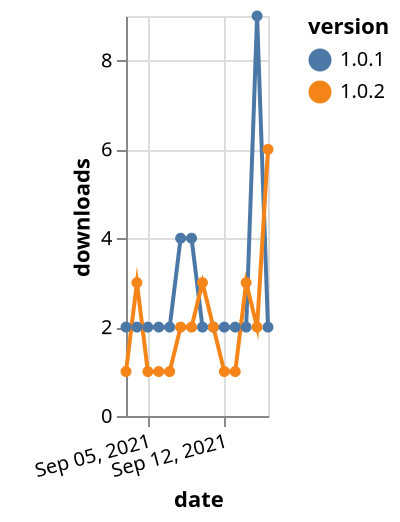 {"$schema": "https://vega.github.io/schema/vega-lite/v5.json", "description": "A simple bar chart with embedded data.", "data": {"values": [{"date": "2021-09-03", "total": 7315, "delta": 2, "version": "1.0.1"}, {"date": "2021-09-04", "total": 7317, "delta": 2, "version": "1.0.1"}, {"date": "2021-09-05", "total": 7319, "delta": 2, "version": "1.0.1"}, {"date": "2021-09-06", "total": 7321, "delta": 2, "version": "1.0.1"}, {"date": "2021-09-07", "total": 7323, "delta": 2, "version": "1.0.1"}, {"date": "2021-09-08", "total": 7327, "delta": 4, "version": "1.0.1"}, {"date": "2021-09-09", "total": 7331, "delta": 4, "version": "1.0.1"}, {"date": "2021-09-10", "total": 7333, "delta": 2, "version": "1.0.1"}, {"date": "2021-09-11", "total": 7335, "delta": 2, "version": "1.0.1"}, {"date": "2021-09-12", "total": 7337, "delta": 2, "version": "1.0.1"}, {"date": "2021-09-13", "total": 7339, "delta": 2, "version": "1.0.1"}, {"date": "2021-09-14", "total": 7341, "delta": 2, "version": "1.0.1"}, {"date": "2021-09-15", "total": 7350, "delta": 9, "version": "1.0.1"}, {"date": "2021-09-16", "total": 7352, "delta": 2, "version": "1.0.1"}, {"date": "2021-09-03", "total": 927, "delta": 1, "version": "1.0.2"}, {"date": "2021-09-04", "total": 930, "delta": 3, "version": "1.0.2"}, {"date": "2021-09-05", "total": 931, "delta": 1, "version": "1.0.2"}, {"date": "2021-09-06", "total": 932, "delta": 1, "version": "1.0.2"}, {"date": "2021-09-07", "total": 933, "delta": 1, "version": "1.0.2"}, {"date": "2021-09-08", "total": 935, "delta": 2, "version": "1.0.2"}, {"date": "2021-09-09", "total": 937, "delta": 2, "version": "1.0.2"}, {"date": "2021-09-10", "total": 940, "delta": 3, "version": "1.0.2"}, {"date": "2021-09-11", "total": 942, "delta": 2, "version": "1.0.2"}, {"date": "2021-09-12", "total": 943, "delta": 1, "version": "1.0.2"}, {"date": "2021-09-13", "total": 944, "delta": 1, "version": "1.0.2"}, {"date": "2021-09-14", "total": 947, "delta": 3, "version": "1.0.2"}, {"date": "2021-09-15", "total": 949, "delta": 2, "version": "1.0.2"}, {"date": "2021-09-16", "total": 955, "delta": 6, "version": "1.0.2"}]}, "width": "container", "mark": {"type": "line", "point": {"filled": true}}, "encoding": {"x": {"field": "date", "type": "temporal", "timeUnit": "yearmonthdate", "title": "date", "axis": {"labelAngle": -15}}, "y": {"field": "delta", "type": "quantitative", "title": "downloads"}, "color": {"field": "version", "type": "nominal"}, "tooltip": {"field": "delta"}}}